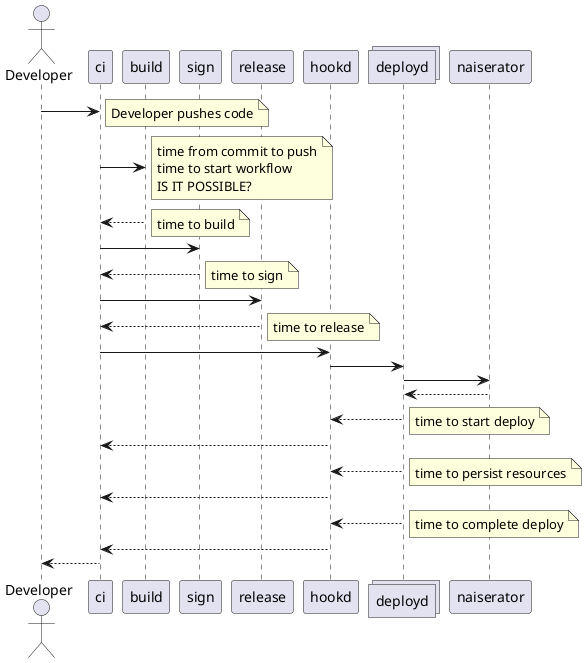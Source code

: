 
Which metrics can we collect from the pipeline?


- hvor lang tid tar det fra utvikleren skriver kode til den er i produksjon
- hvor lenge ligger en commit i en PR eller branch før den blir merget til main?

gitt en deploy:
- HVILKEN commit var den første i diffen mellom denne deployen og den forrige?

@startuml component

actor developer as "Developer"
participant ci
participant build
participant sign
participant release
participant hookd
collections deployd
participant naiserator

developer -> ci
note right: Developer pushes code
ci -> build
note right: time from commit to push\n\
time to start workflow\n\
IS IT POSSIBLE?
build --> ci
note right: time to build

ci -> sign
sign --> ci
note right: time to sign

ci -> release
release --> ci
note right: time to release

ci -> hookd
hookd -> deployd
deployd -> naiserator

naiserator --> deployd
deployd --> hookd
note right: time to start deploy
hookd --> ci

deployd --> hookd
note right: time to persist resources
hookd --> ci

deployd --> hookd
note right: time to complete deploy

hookd --> ci
ci --> developer

@enduml
